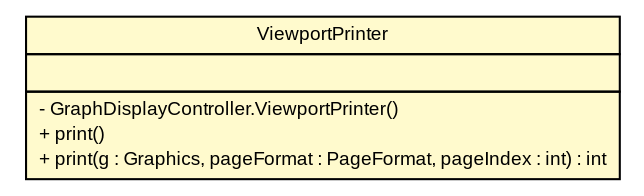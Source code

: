#!/usr/local/bin/dot
#
# Class diagram 
# Generated by UMLGraph version R5_6 (http://www.umlgraph.org/)
#

digraph G {
	edge [fontname="arial",fontsize=10,labelfontname="arial",labelfontsize=10];
	node [fontname="arial",fontsize=10,shape=plaintext];
	nodesep=0.25;
	ranksep=0.5;
	// pfc.controllers.GraphDisplayController.ViewportPrinter
	c9330 [label=<<table title="pfc.controllers.GraphDisplayController.ViewportPrinter" border="0" cellborder="1" cellspacing="0" cellpadding="2" port="p" bgcolor="lemonChiffon" href="./GraphDisplayController.ViewportPrinter.html">
		<tr><td><table border="0" cellspacing="0" cellpadding="1">
<tr><td align="center" balign="center"> ViewportPrinter </td></tr>
		</table></td></tr>
		<tr><td><table border="0" cellspacing="0" cellpadding="1">
<tr><td align="left" balign="left">  </td></tr>
		</table></td></tr>
		<tr><td><table border="0" cellspacing="0" cellpadding="1">
<tr><td align="left" balign="left"> - GraphDisplayController.ViewportPrinter() </td></tr>
<tr><td align="left" balign="left"> + print() </td></tr>
<tr><td align="left" balign="left"> + print(g : Graphics, pageFormat : PageFormat, pageIndex : int) : int </td></tr>
		</table></td></tr>
		</table>>, URL="./GraphDisplayController.ViewportPrinter.html", fontname="arial", fontcolor="black", fontsize=9.0];
}

